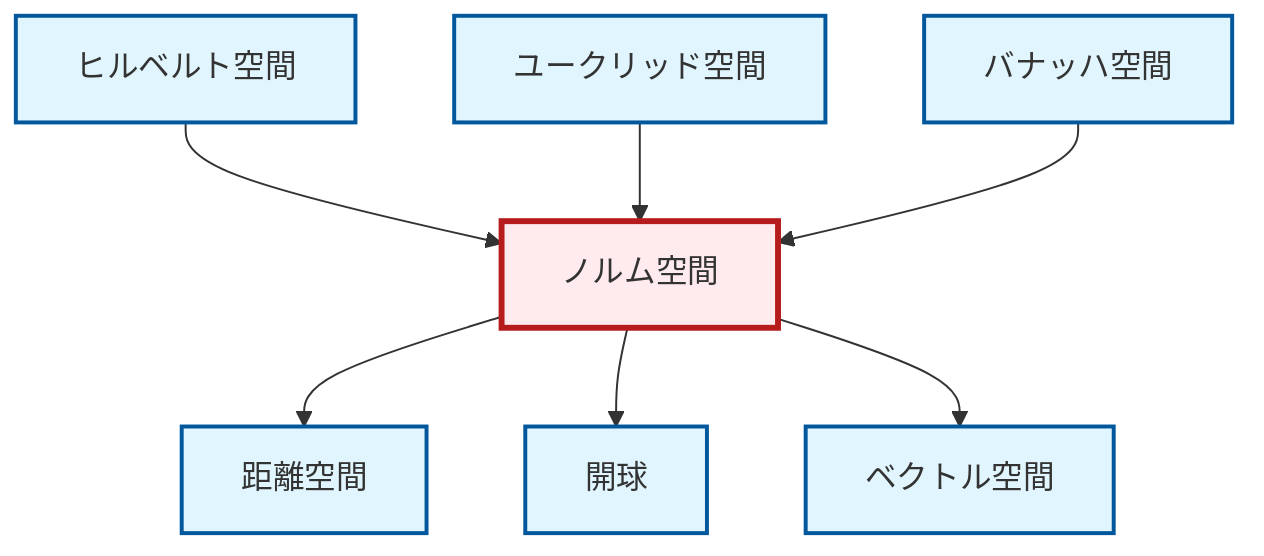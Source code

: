 graph TD
    classDef definition fill:#e1f5fe,stroke:#01579b,stroke-width:2px
    classDef theorem fill:#f3e5f5,stroke:#4a148c,stroke-width:2px
    classDef axiom fill:#fff3e0,stroke:#e65100,stroke-width:2px
    classDef example fill:#e8f5e9,stroke:#1b5e20,stroke-width:2px
    classDef current fill:#ffebee,stroke:#b71c1c,stroke-width:3px
    def-metric-space["距離空間"]:::definition
    def-banach-space["バナッハ空間"]:::definition
    def-normed-vector-space["ノルム空間"]:::definition
    def-euclidean-space["ユークリッド空間"]:::definition
    def-vector-space["ベクトル空間"]:::definition
    def-hilbert-space["ヒルベルト空間"]:::definition
    def-open-ball["開球"]:::definition
    def-normed-vector-space --> def-metric-space
    def-hilbert-space --> def-normed-vector-space
    def-euclidean-space --> def-normed-vector-space
    def-normed-vector-space --> def-open-ball
    def-normed-vector-space --> def-vector-space
    def-banach-space --> def-normed-vector-space
    class def-normed-vector-space current
